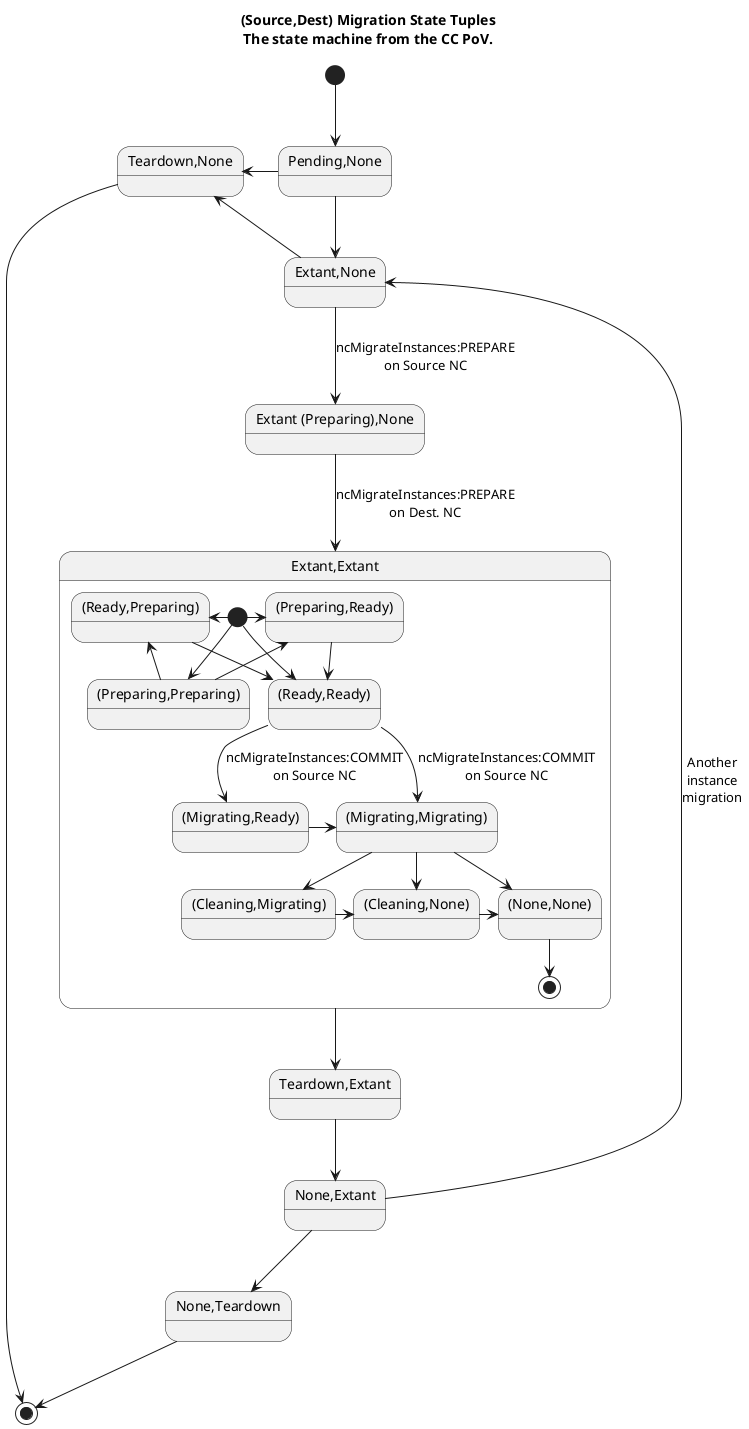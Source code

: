 @startuml
  title (Source,Dest) Migration State Tuples\nThe state machine from the CC PoV.
  state "Pending,None" as pendingNone
  state "Extant,None" as extantNone
  state "Teardown,None" as teardownNone
  state "Teardown,Extant" as teardownExtant
  state "None,Extant" as noneExtant
  state "None,Teardown" as noneTeardown
  state "Extant (Preparing),None" as preparingNone
  state "Extant,Extant" as extantExtant {
    state "(Preparing,Preparing)" as preparingPreparing
    state "(Ready,Ready)" as readyReady
    state "(Preparing,Ready)" as preparingReady
'    state "(Preparing,Failed)" as preparingFailed
    state "(Ready,Preparing)" as readyPreparing
'    state "(Ready,Failed)" as readyFailed
    state "(Migrating,Ready)" as migratingReady
    state "(Migrating,Migrating)" as migratingMigrating
    state "(Cleaning,Migrating)" as cleaningMigrating
    state "(Cleaning,None)" as cleaningNone
    state "(None,None)" as noneNone
    [*] -down-> preparingPreparing
    [*] -down-> readyReady
    [*] -right-> preparingReady
    [*] -left-> readyPreparing
    preparingPreparing -up-> preparingReady
    preparingPreparing -up-> readyPreparing
    preparingReady -down-> readyReady
    readyPreparing -down-> readyReady
    readyReady -down-> migratingReady : ncMigrateInstances:COMMIT\non Source NC
    readyReady -down-> migratingMigrating : ncMigrateInstances:COMMIT\non Source NC
    migratingReady -right-> migratingMigrating
    migratingMigrating -down-> cleaningMigrating
    migratingMigrating -down-> noneNone
    migratingMigrating -down-> cleaningNone
    cleaningNone -right-> noneNone
    cleaningMigrating -right-> cleaningNone
    noneNone -down-> [*]
  }
  [*] -down-> pendingNone
  pendingNone -down-> extantNone
  pendingNone -left-> teardownNone
  extantNone -left-> teardownNone
  extantNone -down-> preparingNone : ncMigrateInstances:PREPARE\non Source NC
  preparingNone -down-> extantExtant : ncMigrateInstances:PREPARE\non Dest. NC
  extantExtant -down-> teardownExtant
  teardownExtant -down-> noneExtant
  noneExtant -down-> noneTeardown
  noneExtant -up-> extantNone : Another\ninstance\nmigration
  noneTeardown -down-> [*]
  teardownNone -down-> [*]
@enduml
